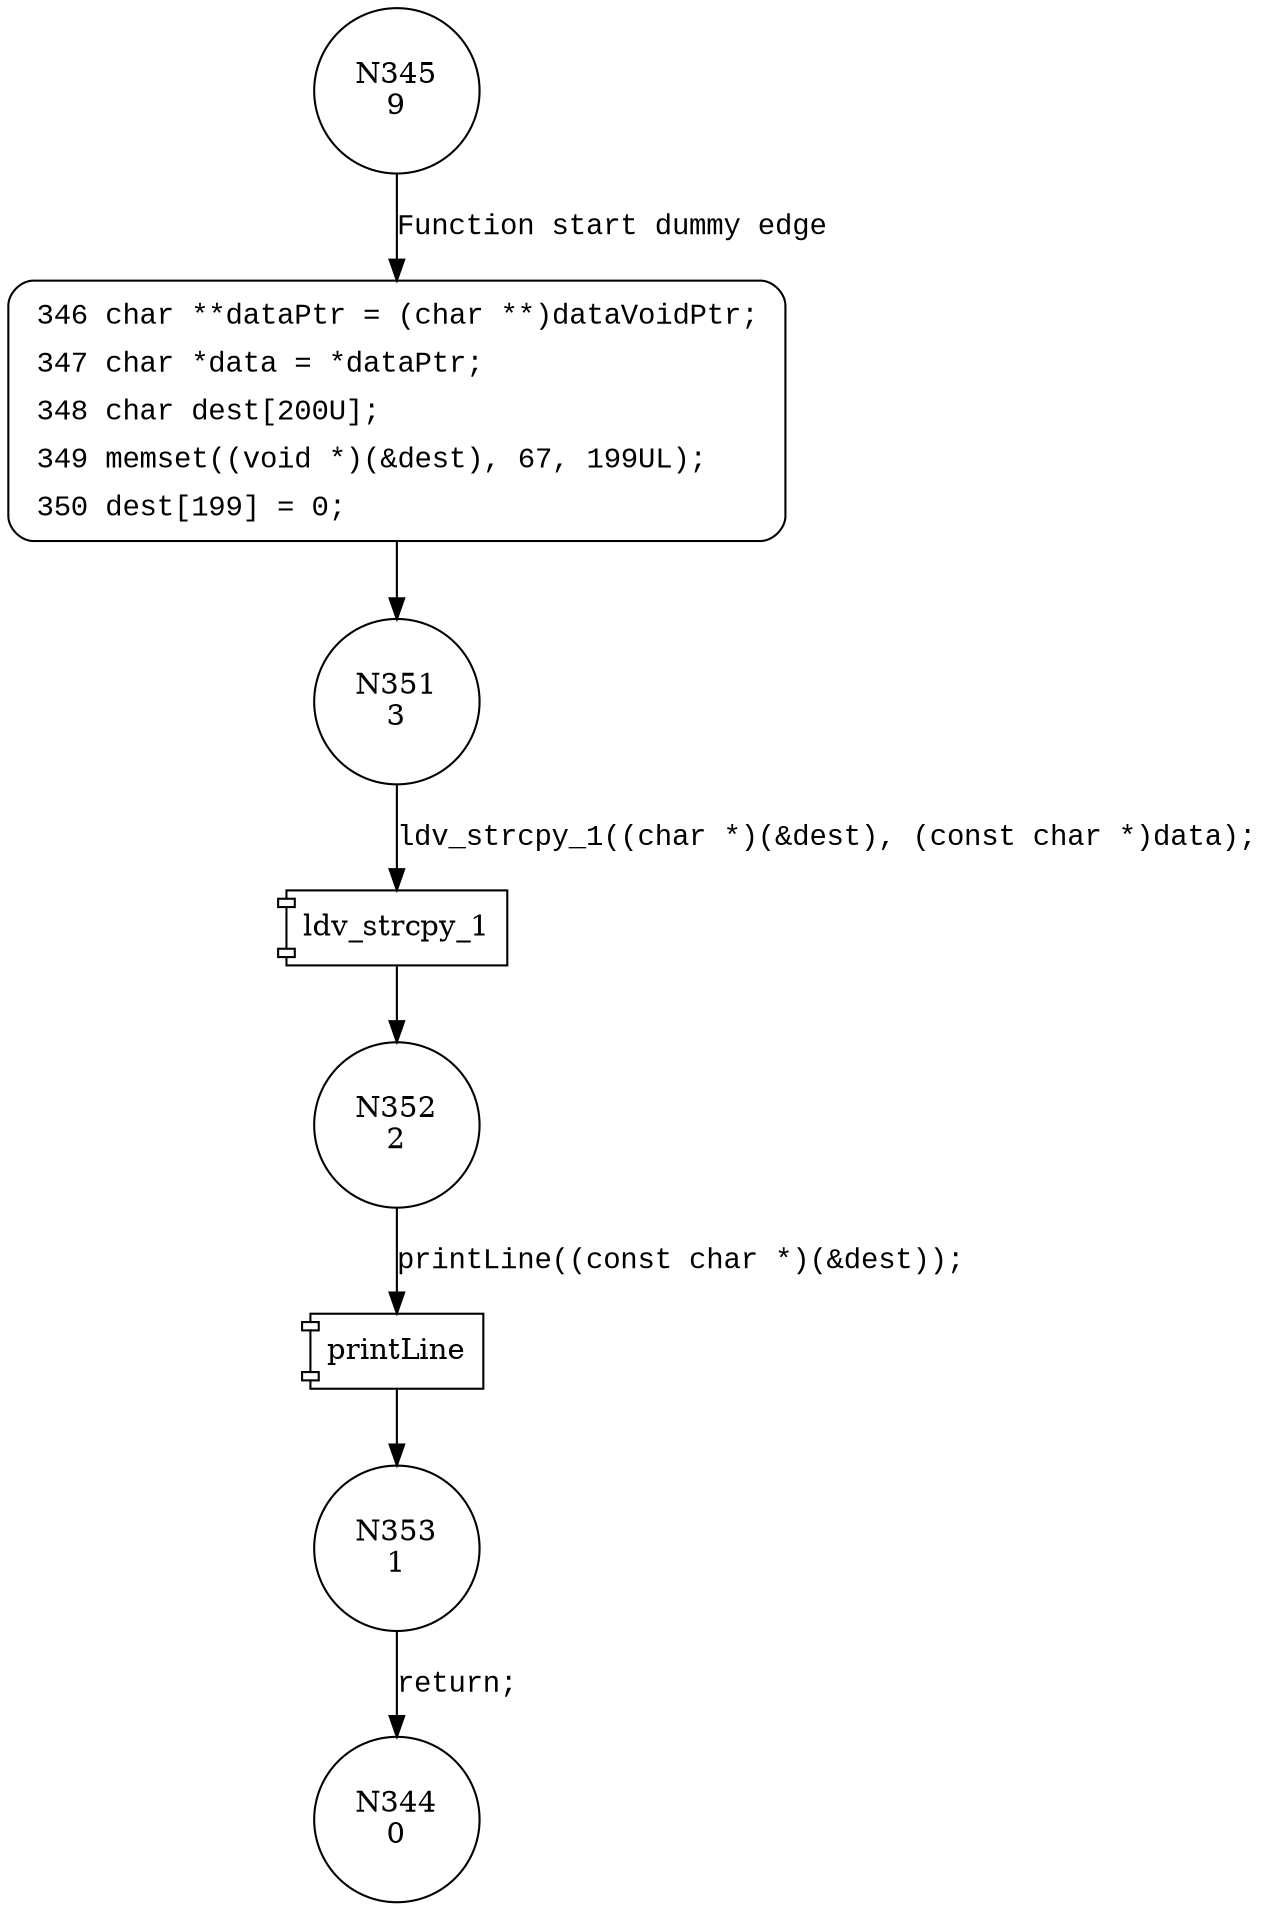 digraph CWE127_Buffer_Underread__char_alloca_cpy_64b_badSink {
345 [shape="circle" label="N345\n9"]
346 [shape="circle" label="N346\n8"]
351 [shape="circle" label="N351\n3"]
352 [shape="circle" label="N352\n2"]
353 [shape="circle" label="N353\n1"]
344 [shape="circle" label="N344\n0"]
346 [style="filled,bold" penwidth="1" fillcolor="white" fontname="Courier New" shape="Mrecord" label=<<table border="0" cellborder="0" cellpadding="3" bgcolor="white"><tr><td align="right">346</td><td align="left">char **dataPtr = (char **)dataVoidPtr;</td></tr><tr><td align="right">347</td><td align="left">char *data = *dataPtr;</td></tr><tr><td align="right">348</td><td align="left">char dest[200U];</td></tr><tr><td align="right">349</td><td align="left">memset((void *)(&amp;dest), 67, 199UL);</td></tr><tr><td align="right">350</td><td align="left">dest[199] = 0;</td></tr></table>>]
346 -> 351[label=""]
345 -> 346 [label="Function start dummy edge" fontname="Courier New"]
100008 [shape="component" label="ldv_strcpy_1"]
351 -> 100008 [label="ldv_strcpy_1((char *)(&dest), (const char *)data);" fontname="Courier New"]
100008 -> 352 [label="" fontname="Courier New"]
100009 [shape="component" label="printLine"]
352 -> 100009 [label="printLine((const char *)(&dest));" fontname="Courier New"]
100009 -> 353 [label="" fontname="Courier New"]
353 -> 344 [label="return;" fontname="Courier New"]
}